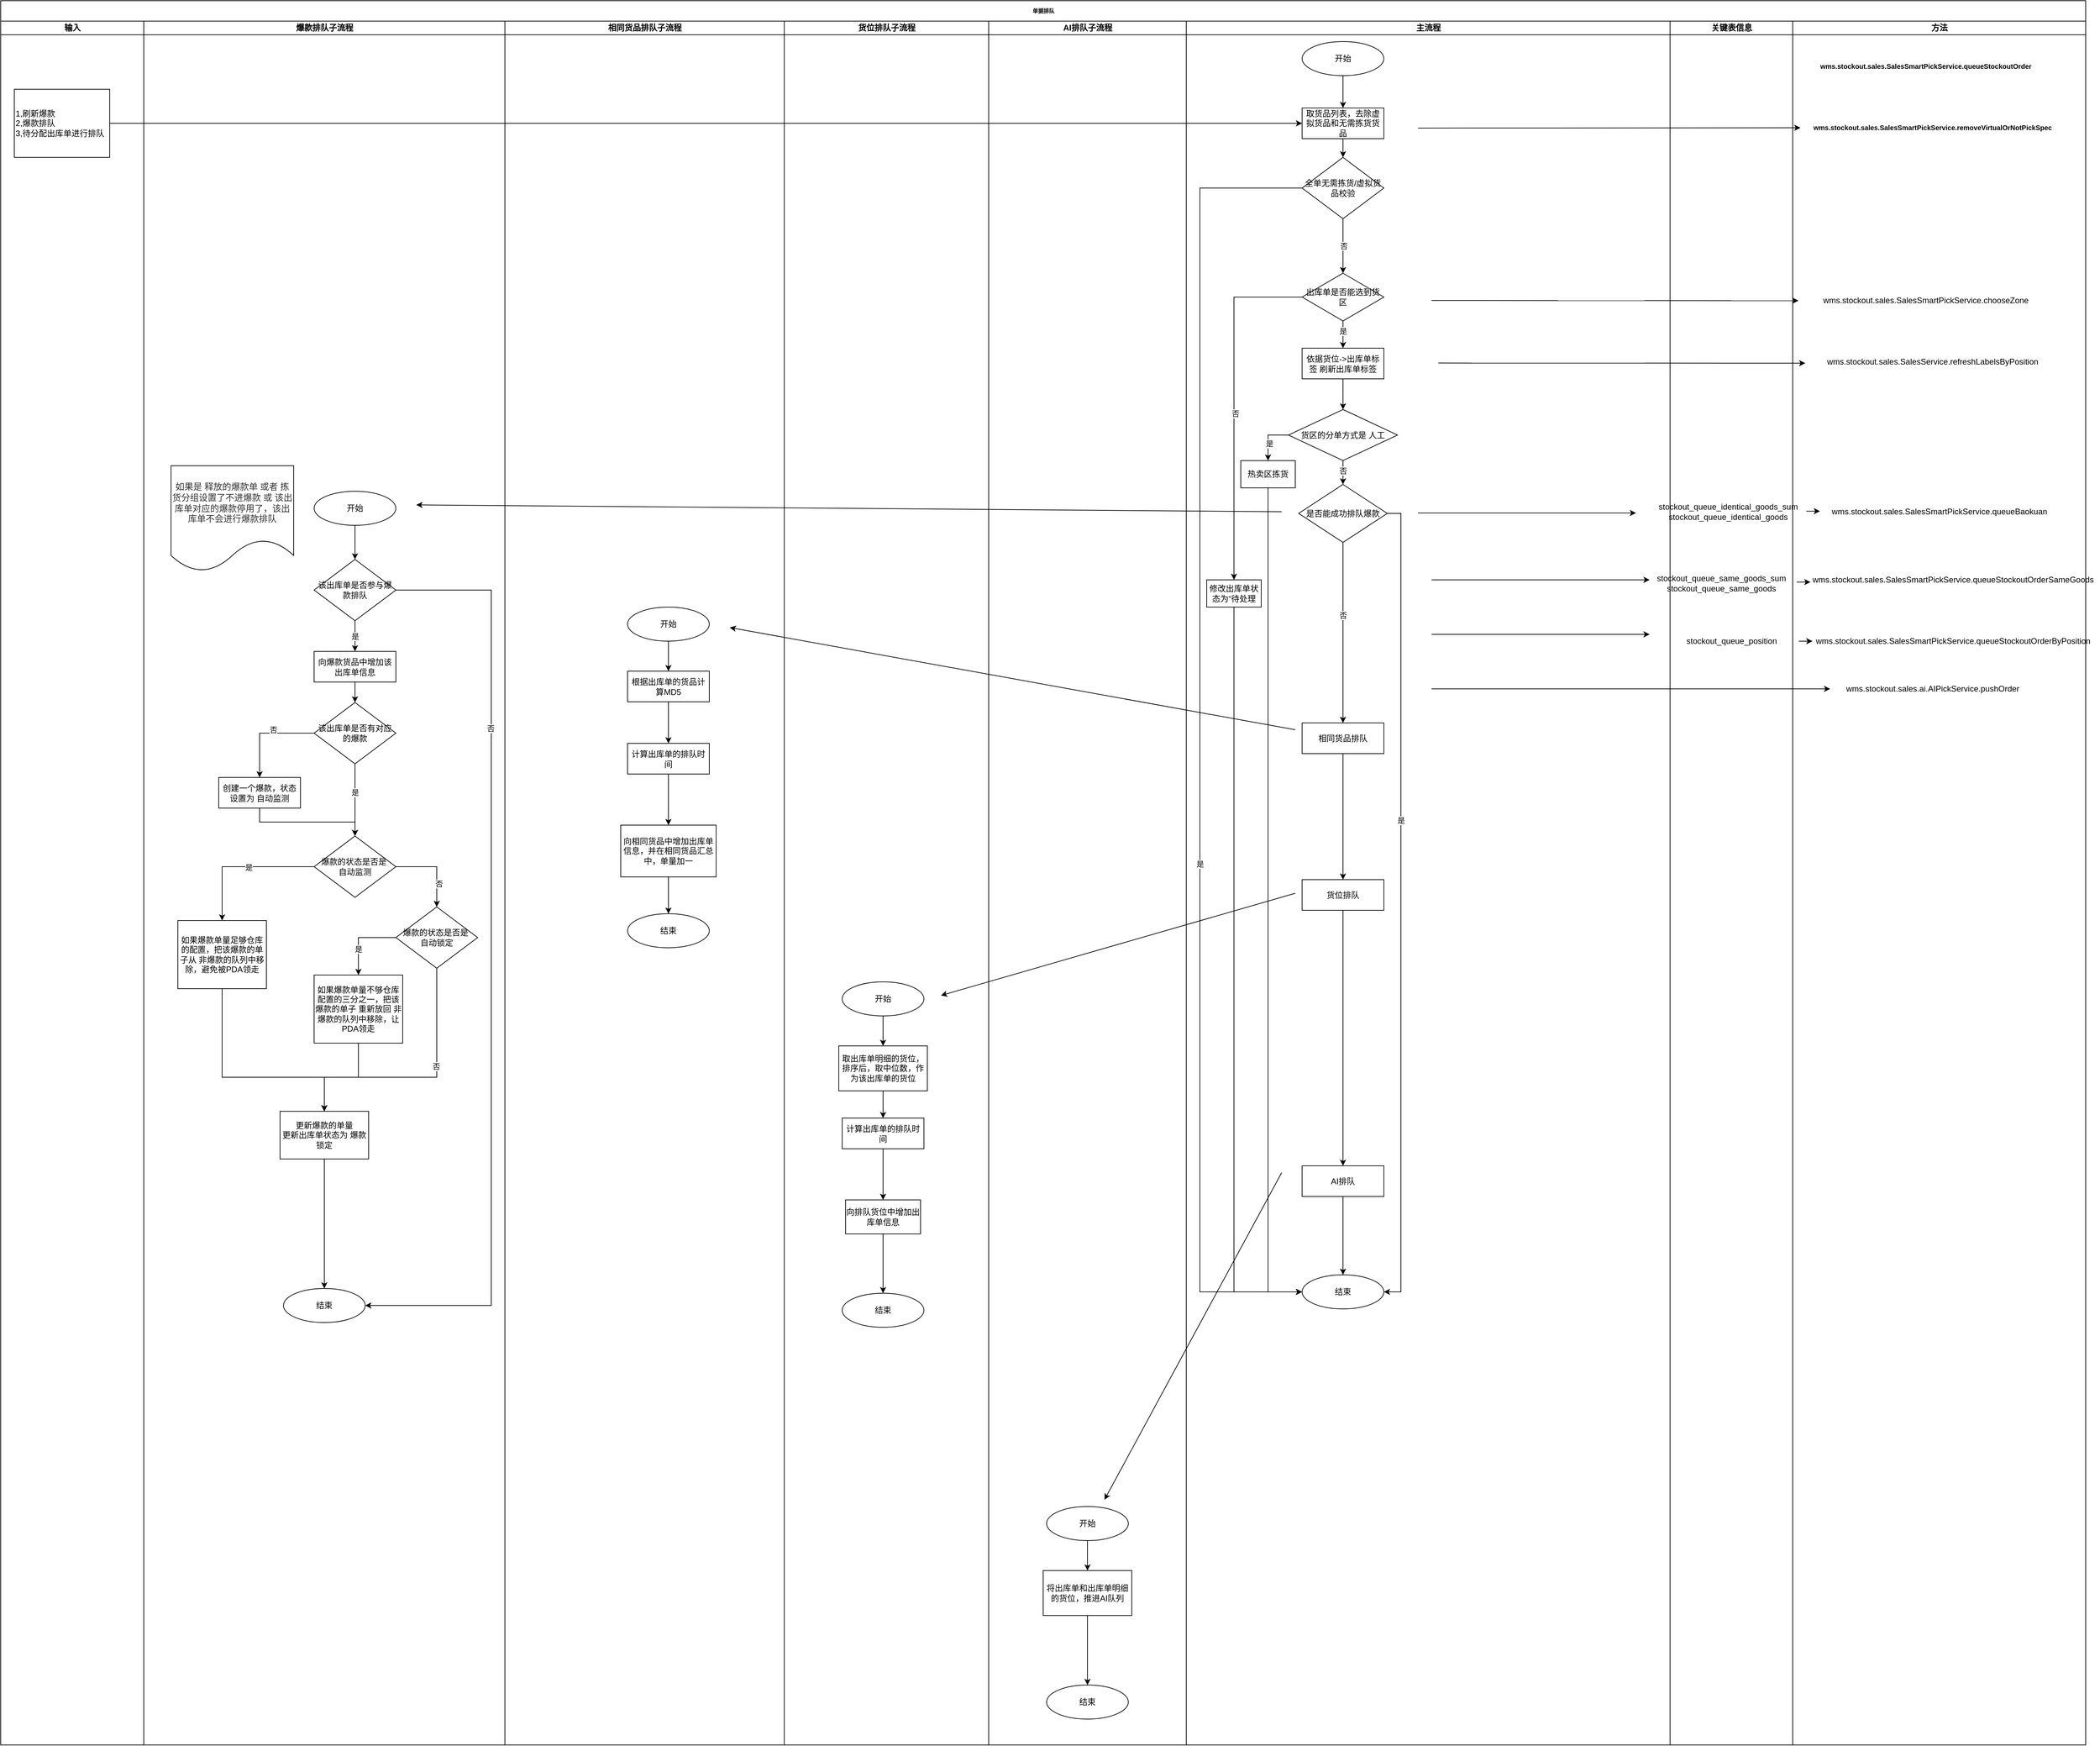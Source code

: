<mxfile version="13.9.5" type="device"><diagram name="Page-1" id="74e2e168-ea6b-b213-b513-2b3c1d86103e"><mxGraphModel dx="2770" dy="1387" grid="1" gridSize="10" guides="1" tooltips="1" connect="1" arrows="1" fold="1" page="1" pageScale="1" pageWidth="3300" pageHeight="2339" background="#ffffff" math="0" shadow="0"><root><mxCell id="0"/><mxCell id="1" parent="0"/><mxCell id="77e6c97f196da883-1" value="单据排队" style="swimlane;html=1;childLayout=stackLayout;startSize=30;rounded=0;shadow=0;labelBackgroundColor=none;strokeWidth=1;fontFamily=Verdana;fontSize=8;align=center;" parent="1" vertex="1"><mxGeometry x="170" y="140" width="3060" height="2560" as="geometry"/></mxCell><mxCell id="SgrvzfAPJVd5mWKMN5aS-138" value="输入" style="swimlane;html=1;startSize=20;" vertex="1" parent="77e6c97f196da883-1"><mxGeometry y="30" width="210" height="2530" as="geometry"/></mxCell><mxCell id="SgrvzfAPJVd5mWKMN5aS-139" value="1,刷新爆款&lt;br&gt;2,爆款排队&lt;br&gt;3,待分配出库单进行排队" style="rounded=0;whiteSpace=wrap;html=1;align=left;" vertex="1" parent="SgrvzfAPJVd5mWKMN5aS-138"><mxGeometry x="20" y="100" width="140" height="100" as="geometry"/></mxCell><mxCell id="77e6c97f196da883-2" value="爆款排队子流程" style="swimlane;html=1;startSize=20;" parent="77e6c97f196da883-1" vertex="1"><mxGeometry x="210" y="30" width="530" height="2530" as="geometry"/></mxCell><mxCell id="SgrvzfAPJVd5mWKMN5aS-215" style="edgeStyle=orthogonalEdgeStyle;rounded=0;orthogonalLoop=1;jettySize=auto;html=1;entryX=0.5;entryY=0;entryDx=0;entryDy=0;" edge="1" parent="77e6c97f196da883-2" source="SgrvzfAPJVd5mWKMN5aS-143" target="SgrvzfAPJVd5mWKMN5aS-149"><mxGeometry relative="1" as="geometry"/></mxCell><mxCell id="SgrvzfAPJVd5mWKMN5aS-143" value="开始" style="ellipse;whiteSpace=wrap;html=1;" vertex="1" parent="77e6c97f196da883-2"><mxGeometry x="250" y="690" width="120" height="50" as="geometry"/></mxCell><mxCell id="SgrvzfAPJVd5mWKMN5aS-216" style="edgeStyle=orthogonalEdgeStyle;rounded=0;orthogonalLoop=1;jettySize=auto;html=1;entryX=1;entryY=0.5;entryDx=0;entryDy=0;" edge="1" parent="77e6c97f196da883-2" source="SgrvzfAPJVd5mWKMN5aS-149" target="SgrvzfAPJVd5mWKMN5aS-196"><mxGeometry relative="1" as="geometry"><Array as="points"><mxPoint x="510" y="835"/><mxPoint x="510" y="1885"/></Array></mxGeometry></mxCell><mxCell id="SgrvzfAPJVd5mWKMN5aS-220" value="否" style="edgeLabel;html=1;align=center;verticalAlign=middle;resizable=0;points=[];" vertex="1" connectable="0" parent="SgrvzfAPJVd5mWKMN5aS-216"><mxGeometry x="-0.502" y="-1" relative="1" as="geometry"><mxPoint as="offset"/></mxGeometry></mxCell><mxCell id="SgrvzfAPJVd5mWKMN5aS-149" value="该出库单是否参与爆款排队" style="rhombus;whiteSpace=wrap;html=1;" vertex="1" parent="77e6c97f196da883-2"><mxGeometry x="250" y="790" width="120" height="90" as="geometry"/></mxCell><mxCell id="SgrvzfAPJVd5mWKMN5aS-178" value="&lt;span style=&quot;color: rgb(50 , 50 , 50) ; font-size: 13px ; background-color: rgba(255 , 255 , 255 , 0.01)&quot;&gt;如果是 释放的爆款单&amp;nbsp;或者&amp;nbsp;拣货分组设置了不进爆款 或 该出库单对应的爆款停用了，该出库单不会进行爆款排队&lt;/span&gt;" style="shape=document;whiteSpace=wrap;html=1;boundedLbl=1;" vertex="1" parent="77e6c97f196da883-2"><mxGeometry x="40" y="652.5" width="180" height="155" as="geometry"/></mxCell><mxCell id="SgrvzfAPJVd5mWKMN5aS-189" style="edgeStyle=orthogonalEdgeStyle;rounded=0;orthogonalLoop=1;jettySize=auto;html=1;entryX=0.5;entryY=0;entryDx=0;entryDy=0;" edge="1" parent="77e6c97f196da883-2" source="SgrvzfAPJVd5mWKMN5aS-186" target="SgrvzfAPJVd5mWKMN5aS-188"><mxGeometry relative="1" as="geometry"/></mxCell><mxCell id="SgrvzfAPJVd5mWKMN5aS-191" value="否" style="edgeLabel;html=1;align=center;verticalAlign=middle;resizable=0;points=[];" vertex="1" connectable="0" parent="SgrvzfAPJVd5mWKMN5aS-189"><mxGeometry x="-0.156" y="-5" relative="1" as="geometry"><mxPoint x="1" as="offset"/></mxGeometry></mxCell><mxCell id="SgrvzfAPJVd5mWKMN5aS-192" style="edgeStyle=orthogonalEdgeStyle;rounded=0;orthogonalLoop=1;jettySize=auto;html=1;entryX=0.5;entryY=0;entryDx=0;entryDy=0;" edge="1" parent="77e6c97f196da883-2" source="SgrvzfAPJVd5mWKMN5aS-186" target="SgrvzfAPJVd5mWKMN5aS-190"><mxGeometry relative="1" as="geometry"/></mxCell><mxCell id="SgrvzfAPJVd5mWKMN5aS-193" value="是" style="edgeLabel;html=1;align=center;verticalAlign=middle;resizable=0;points=[];" vertex="1" connectable="0" parent="SgrvzfAPJVd5mWKMN5aS-192"><mxGeometry x="-0.214" relative="1" as="geometry"><mxPoint as="offset"/></mxGeometry></mxCell><mxCell id="SgrvzfAPJVd5mWKMN5aS-186" value="该出库单是否有对应的爆款" style="rhombus;whiteSpace=wrap;html=1;" vertex="1" parent="77e6c97f196da883-2"><mxGeometry x="250" y="1000" width="120" height="90" as="geometry"/></mxCell><mxCell id="SgrvzfAPJVd5mWKMN5aS-195" style="edgeStyle=orthogonalEdgeStyle;rounded=0;orthogonalLoop=1;jettySize=auto;html=1;exitX=0.5;exitY=1;exitDx=0;exitDy=0;entryX=0.5;entryY=0;entryDx=0;entryDy=0;" edge="1" parent="77e6c97f196da883-2" source="SgrvzfAPJVd5mWKMN5aS-180" target="SgrvzfAPJVd5mWKMN5aS-186"><mxGeometry relative="1" as="geometry"/></mxCell><mxCell id="SgrvzfAPJVd5mWKMN5aS-180" value="向爆款货品中增加该出库单信息" style="rounded=0;whiteSpace=wrap;html=1;" vertex="1" parent="77e6c97f196da883-2"><mxGeometry x="250" y="925" width="120" height="45" as="geometry"/></mxCell><mxCell id="SgrvzfAPJVd5mWKMN5aS-187" value="是" style="edgeStyle=orthogonalEdgeStyle;rounded=0;orthogonalLoop=1;jettySize=auto;html=1;exitX=0.5;exitY=1;exitDx=0;exitDy=0;entryX=0.5;entryY=0;entryDx=0;entryDy=0;" edge="1" parent="77e6c97f196da883-2" source="SgrvzfAPJVd5mWKMN5aS-149" target="SgrvzfAPJVd5mWKMN5aS-180"><mxGeometry relative="1" as="geometry"><mxPoint x="690" y="1150" as="targetPoint"/><mxPoint x="690" y="1050" as="sourcePoint"/></mxGeometry></mxCell><mxCell id="SgrvzfAPJVd5mWKMN5aS-194" style="edgeStyle=orthogonalEdgeStyle;rounded=0;orthogonalLoop=1;jettySize=auto;html=1;exitX=0.5;exitY=1;exitDx=0;exitDy=0;entryX=0.5;entryY=0;entryDx=0;entryDy=0;" edge="1" parent="77e6c97f196da883-2" source="SgrvzfAPJVd5mWKMN5aS-188" target="SgrvzfAPJVd5mWKMN5aS-190"><mxGeometry relative="1" as="geometry"/></mxCell><mxCell id="SgrvzfAPJVd5mWKMN5aS-188" value="创建一个爆款，状态设置为 自动监测" style="rounded=0;whiteSpace=wrap;html=1;" vertex="1" parent="77e6c97f196da883-2"><mxGeometry x="110" y="1110" width="120" height="45" as="geometry"/></mxCell><mxCell id="SgrvzfAPJVd5mWKMN5aS-201" style="edgeStyle=orthogonalEdgeStyle;rounded=0;orthogonalLoop=1;jettySize=auto;html=1;entryX=0.5;entryY=0;entryDx=0;entryDy=0;" edge="1" parent="77e6c97f196da883-2" source="SgrvzfAPJVd5mWKMN5aS-190" target="SgrvzfAPJVd5mWKMN5aS-198"><mxGeometry relative="1" as="geometry"/></mxCell><mxCell id="SgrvzfAPJVd5mWKMN5aS-203" value="是" style="edgeLabel;html=1;align=center;verticalAlign=middle;resizable=0;points=[];" vertex="1" connectable="0" parent="SgrvzfAPJVd5mWKMN5aS-201"><mxGeometry x="-0.092" y="1" relative="1" as="geometry"><mxPoint x="1" as="offset"/></mxGeometry></mxCell><mxCell id="SgrvzfAPJVd5mWKMN5aS-202" style="edgeStyle=orthogonalEdgeStyle;rounded=0;orthogonalLoop=1;jettySize=auto;html=1;entryX=0.5;entryY=0;entryDx=0;entryDy=0;" edge="1" parent="77e6c97f196da883-2" source="SgrvzfAPJVd5mWKMN5aS-190" target="SgrvzfAPJVd5mWKMN5aS-199"><mxGeometry relative="1" as="geometry"><Array as="points"><mxPoint x="310" y="1241"/><mxPoint x="430" y="1241"/></Array></mxGeometry></mxCell><mxCell id="SgrvzfAPJVd5mWKMN5aS-204" value="否" style="edgeLabel;html=1;align=center;verticalAlign=middle;resizable=0;points=[];" vertex="1" connectable="0" parent="SgrvzfAPJVd5mWKMN5aS-202"><mxGeometry x="0.427" y="3" relative="1" as="geometry"><mxPoint as="offset"/></mxGeometry></mxCell><mxCell id="SgrvzfAPJVd5mWKMN5aS-190" value="爆款的状态是否是&amp;nbsp;&lt;br&gt;自动监测" style="rhombus;whiteSpace=wrap;html=1;" vertex="1" parent="77e6c97f196da883-2"><mxGeometry x="250" y="1196" width="120" height="90" as="geometry"/></mxCell><mxCell id="SgrvzfAPJVd5mWKMN5aS-196" value="结束" style="ellipse;whiteSpace=wrap;html=1;" vertex="1" parent="77e6c97f196da883-2"><mxGeometry x="205" y="1860" width="120" height="50" as="geometry"/></mxCell><mxCell id="SgrvzfAPJVd5mWKMN5aS-210" style="edgeStyle=orthogonalEdgeStyle;rounded=0;orthogonalLoop=1;jettySize=auto;html=1;entryX=0.5;entryY=0;entryDx=0;entryDy=0;" edge="1" parent="77e6c97f196da883-2" source="SgrvzfAPJVd5mWKMN5aS-198" target="SgrvzfAPJVd5mWKMN5aS-207"><mxGeometry relative="1" as="geometry"><Array as="points"><mxPoint x="115" y="1550"/><mxPoint x="265" y="1550"/></Array></mxGeometry></mxCell><mxCell id="SgrvzfAPJVd5mWKMN5aS-198" value="如果爆款单量足够仓库的配置，把该爆款的单子从 非爆款的队列中移除，避免被PDA领走" style="rounded=0;whiteSpace=wrap;html=1;" vertex="1" parent="77e6c97f196da883-2"><mxGeometry x="50" y="1320" width="130" height="100" as="geometry"/></mxCell><mxCell id="SgrvzfAPJVd5mWKMN5aS-206" style="edgeStyle=orthogonalEdgeStyle;rounded=0;orthogonalLoop=1;jettySize=auto;html=1;entryX=0.5;entryY=0;entryDx=0;entryDy=0;" edge="1" parent="77e6c97f196da883-2" source="SgrvzfAPJVd5mWKMN5aS-199" target="SgrvzfAPJVd5mWKMN5aS-205"><mxGeometry relative="1" as="geometry"><Array as="points"><mxPoint x="430" y="1345"/><mxPoint x="315" y="1345"/></Array></mxGeometry></mxCell><mxCell id="SgrvzfAPJVd5mWKMN5aS-211" value="是" style="edgeLabel;html=1;align=center;verticalAlign=middle;resizable=0;points=[];" vertex="1" connectable="0" parent="SgrvzfAPJVd5mWKMN5aS-206"><mxGeometry x="0.304" relative="1" as="geometry"><mxPoint as="offset"/></mxGeometry></mxCell><mxCell id="SgrvzfAPJVd5mWKMN5aS-208" style="edgeStyle=orthogonalEdgeStyle;rounded=0;orthogonalLoop=1;jettySize=auto;html=1;exitX=0.5;exitY=1;exitDx=0;exitDy=0;entryX=0.5;entryY=0;entryDx=0;entryDy=0;" edge="1" parent="77e6c97f196da883-2" source="SgrvzfAPJVd5mWKMN5aS-199" target="SgrvzfAPJVd5mWKMN5aS-207"><mxGeometry relative="1" as="geometry"><Array as="points"><mxPoint x="430" y="1550"/><mxPoint x="265" y="1550"/></Array></mxGeometry></mxCell><mxCell id="SgrvzfAPJVd5mWKMN5aS-212" value="否" style="edgeLabel;html=1;align=center;verticalAlign=middle;resizable=0;points=[];" vertex="1" connectable="0" parent="SgrvzfAPJVd5mWKMN5aS-208"><mxGeometry x="-0.226" y="-1" relative="1" as="geometry"><mxPoint y="-1" as="offset"/></mxGeometry></mxCell><mxCell id="SgrvzfAPJVd5mWKMN5aS-199" value="爆款的状态是否是&amp;nbsp;&lt;br&gt;自动锁定" style="rhombus;whiteSpace=wrap;html=1;" vertex="1" parent="77e6c97f196da883-2"><mxGeometry x="370" y="1300" width="120" height="90" as="geometry"/></mxCell><mxCell id="SgrvzfAPJVd5mWKMN5aS-209" style="edgeStyle=orthogonalEdgeStyle;rounded=0;orthogonalLoop=1;jettySize=auto;html=1;entryX=0.5;entryY=0;entryDx=0;entryDy=0;" edge="1" parent="77e6c97f196da883-2" source="SgrvzfAPJVd5mWKMN5aS-205" target="SgrvzfAPJVd5mWKMN5aS-207"><mxGeometry relative="1" as="geometry"/></mxCell><mxCell id="SgrvzfAPJVd5mWKMN5aS-205" value="如果爆款单量不够仓库配置的三分之一，把该爆款的单子 重新放回 非爆款的队列中移除，让PDA领走" style="rounded=0;whiteSpace=wrap;html=1;" vertex="1" parent="77e6c97f196da883-2"><mxGeometry x="250" y="1400" width="130" height="100" as="geometry"/></mxCell><mxCell id="SgrvzfAPJVd5mWKMN5aS-213" style="edgeStyle=orthogonalEdgeStyle;rounded=0;orthogonalLoop=1;jettySize=auto;html=1;exitX=0.5;exitY=1;exitDx=0;exitDy=0;entryX=0.5;entryY=0;entryDx=0;entryDy=0;" edge="1" parent="77e6c97f196da883-2" source="SgrvzfAPJVd5mWKMN5aS-207" target="SgrvzfAPJVd5mWKMN5aS-196"><mxGeometry relative="1" as="geometry"/></mxCell><mxCell id="SgrvzfAPJVd5mWKMN5aS-207" value="更新爆款的单量&lt;br&gt;更新出库单状态为 爆款锁定" style="rounded=0;whiteSpace=wrap;html=1;" vertex="1" parent="77e6c97f196da883-2"><mxGeometry x="200" y="1600" width="130" height="70" as="geometry"/></mxCell><mxCell id="SgrvzfAPJVd5mWKMN5aS-219" value="" style="endArrow=classic;html=1;" edge="1" parent="77e6c97f196da883-2"><mxGeometry width="50" height="50" relative="1" as="geometry"><mxPoint x="1670" y="720" as="sourcePoint"/><mxPoint x="400" y="710" as="targetPoint"/></mxGeometry></mxCell><mxCell id="SgrvzfAPJVd5mWKMN5aS-50" value="相同货品排队子流程" style="swimlane;html=1;startSize=20;" vertex="1" parent="77e6c97f196da883-1"><mxGeometry x="740" y="30" width="410" height="2530" as="geometry"/></mxCell><mxCell id="SgrvzfAPJVd5mWKMN5aS-89" style="edgeStyle=orthogonalEdgeStyle;rounded=0;orthogonalLoop=1;jettySize=auto;html=1;entryX=0.5;entryY=0;entryDx=0;entryDy=0;" edge="1" parent="SgrvzfAPJVd5mWKMN5aS-50" source="SgrvzfAPJVd5mWKMN5aS-52" target="SgrvzfAPJVd5mWKMN5aS-68"><mxGeometry relative="1" as="geometry"/></mxCell><mxCell id="SgrvzfAPJVd5mWKMN5aS-52" value="开始" style="ellipse;whiteSpace=wrap;html=1;" vertex="1" parent="SgrvzfAPJVd5mWKMN5aS-50"><mxGeometry x="180" y="860" width="120" height="50" as="geometry"/></mxCell><mxCell id="SgrvzfAPJVd5mWKMN5aS-58" value="结束" style="ellipse;whiteSpace=wrap;html=1;" vertex="1" parent="SgrvzfAPJVd5mWKMN5aS-50"><mxGeometry x="180" y="1310" width="120" height="50" as="geometry"/></mxCell><mxCell id="SgrvzfAPJVd5mWKMN5aS-92" style="edgeStyle=orthogonalEdgeStyle;rounded=0;orthogonalLoop=1;jettySize=auto;html=1;entryX=0.5;entryY=0;entryDx=0;entryDy=0;" edge="1" parent="SgrvzfAPJVd5mWKMN5aS-50" source="SgrvzfAPJVd5mWKMN5aS-68" target="SgrvzfAPJVd5mWKMN5aS-90"><mxGeometry relative="1" as="geometry"/></mxCell><mxCell id="SgrvzfAPJVd5mWKMN5aS-68" value="根据出库单的货品计算MD5" style="rounded=0;whiteSpace=wrap;html=1;" vertex="1" parent="SgrvzfAPJVd5mWKMN5aS-50"><mxGeometry x="180" y="954" width="120" height="45" as="geometry"/></mxCell><mxCell id="SgrvzfAPJVd5mWKMN5aS-93" style="edgeStyle=orthogonalEdgeStyle;rounded=0;orthogonalLoop=1;jettySize=auto;html=1;entryX=0.5;entryY=0;entryDx=0;entryDy=0;" edge="1" parent="SgrvzfAPJVd5mWKMN5aS-50" source="SgrvzfAPJVd5mWKMN5aS-90" target="SgrvzfAPJVd5mWKMN5aS-91"><mxGeometry relative="1" as="geometry"/></mxCell><mxCell id="SgrvzfAPJVd5mWKMN5aS-90" value="计算出库单的排队时间" style="rounded=0;whiteSpace=wrap;html=1;" vertex="1" parent="SgrvzfAPJVd5mWKMN5aS-50"><mxGeometry x="180" y="1060" width="120" height="45" as="geometry"/></mxCell><mxCell id="SgrvzfAPJVd5mWKMN5aS-94" style="edgeStyle=orthogonalEdgeStyle;rounded=0;orthogonalLoop=1;jettySize=auto;html=1;entryX=0.5;entryY=0;entryDx=0;entryDy=0;" edge="1" parent="SgrvzfAPJVd5mWKMN5aS-50" source="SgrvzfAPJVd5mWKMN5aS-91" target="SgrvzfAPJVd5mWKMN5aS-58"><mxGeometry relative="1" as="geometry"/></mxCell><mxCell id="SgrvzfAPJVd5mWKMN5aS-91" value="向相同货品中增加出库单信息，并在相同货品汇总中，单量加一" style="rounded=0;whiteSpace=wrap;html=1;" vertex="1" parent="SgrvzfAPJVd5mWKMN5aS-50"><mxGeometry x="170" y="1180" width="140" height="76" as="geometry"/></mxCell><mxCell id="SgrvzfAPJVd5mWKMN5aS-102" value="货位排队子流程" style="swimlane;html=1;startSize=20;" vertex="1" parent="77e6c97f196da883-1"><mxGeometry x="1150" y="30" width="300" height="2530" as="geometry"/></mxCell><mxCell id="SgrvzfAPJVd5mWKMN5aS-103" style="edgeStyle=orthogonalEdgeStyle;rounded=0;orthogonalLoop=1;jettySize=auto;html=1;entryX=0.5;entryY=0;entryDx=0;entryDy=0;" edge="1" parent="SgrvzfAPJVd5mWKMN5aS-102" source="SgrvzfAPJVd5mWKMN5aS-104" target="SgrvzfAPJVd5mWKMN5aS-107"><mxGeometry relative="1" as="geometry"/></mxCell><mxCell id="SgrvzfAPJVd5mWKMN5aS-104" value="开始" style="ellipse;whiteSpace=wrap;html=1;" vertex="1" parent="SgrvzfAPJVd5mWKMN5aS-102"><mxGeometry x="85" y="1410" width="120" height="50" as="geometry"/></mxCell><mxCell id="SgrvzfAPJVd5mWKMN5aS-105" value="结束" style="ellipse;whiteSpace=wrap;html=1;" vertex="1" parent="SgrvzfAPJVd5mWKMN5aS-102"><mxGeometry x="85" y="1867" width="120" height="50" as="geometry"/></mxCell><mxCell id="SgrvzfAPJVd5mWKMN5aS-106" style="edgeStyle=orthogonalEdgeStyle;rounded=0;orthogonalLoop=1;jettySize=auto;html=1;entryX=0.5;entryY=0;entryDx=0;entryDy=0;" edge="1" parent="SgrvzfAPJVd5mWKMN5aS-102" source="SgrvzfAPJVd5mWKMN5aS-107" target="SgrvzfAPJVd5mWKMN5aS-109"><mxGeometry relative="1" as="geometry"/></mxCell><mxCell id="SgrvzfAPJVd5mWKMN5aS-107" value="取出库单明细的货位，排序后，取中位数，作为该出库单的货位" style="rounded=0;whiteSpace=wrap;html=1;" vertex="1" parent="SgrvzfAPJVd5mWKMN5aS-102"><mxGeometry x="80" y="1504" width="130" height="66" as="geometry"/></mxCell><mxCell id="SgrvzfAPJVd5mWKMN5aS-108" style="edgeStyle=orthogonalEdgeStyle;rounded=0;orthogonalLoop=1;jettySize=auto;html=1;entryX=0.5;entryY=0;entryDx=0;entryDy=0;" edge="1" parent="SgrvzfAPJVd5mWKMN5aS-102" source="SgrvzfAPJVd5mWKMN5aS-109" target="SgrvzfAPJVd5mWKMN5aS-111"><mxGeometry relative="1" as="geometry"/></mxCell><mxCell id="SgrvzfAPJVd5mWKMN5aS-109" value="计算出库单的排队时间" style="rounded=0;whiteSpace=wrap;html=1;" vertex="1" parent="SgrvzfAPJVd5mWKMN5aS-102"><mxGeometry x="85" y="1610" width="120" height="45" as="geometry"/></mxCell><mxCell id="SgrvzfAPJVd5mWKMN5aS-110" style="edgeStyle=orthogonalEdgeStyle;rounded=0;orthogonalLoop=1;jettySize=auto;html=1;entryX=0.5;entryY=0;entryDx=0;entryDy=0;" edge="1" parent="SgrvzfAPJVd5mWKMN5aS-102" source="SgrvzfAPJVd5mWKMN5aS-111" target="SgrvzfAPJVd5mWKMN5aS-105"><mxGeometry relative="1" as="geometry"/></mxCell><mxCell id="SgrvzfAPJVd5mWKMN5aS-111" value="向排队货位中增加出库单信息" style="rounded=0;whiteSpace=wrap;html=1;" vertex="1" parent="SgrvzfAPJVd5mWKMN5aS-102"><mxGeometry x="90" y="1730" width="110" height="50" as="geometry"/></mxCell><mxCell id="SgrvzfAPJVd5mWKMN5aS-120" value="AI排队子流程" style="swimlane;html=1;startSize=20;" vertex="1" parent="77e6c97f196da883-1"><mxGeometry x="1450" y="30" width="290" height="2530" as="geometry"/></mxCell><mxCell id="SgrvzfAPJVd5mWKMN5aS-121" style="edgeStyle=orthogonalEdgeStyle;rounded=0;orthogonalLoop=1;jettySize=auto;html=1;entryX=0.5;entryY=0;entryDx=0;entryDy=0;" edge="1" parent="SgrvzfAPJVd5mWKMN5aS-120" source="SgrvzfAPJVd5mWKMN5aS-122" target="SgrvzfAPJVd5mWKMN5aS-125"><mxGeometry relative="1" as="geometry"/></mxCell><mxCell id="SgrvzfAPJVd5mWKMN5aS-122" value="开始" style="ellipse;whiteSpace=wrap;html=1;" vertex="1" parent="SgrvzfAPJVd5mWKMN5aS-120"><mxGeometry x="85" y="2180" width="120" height="50" as="geometry"/></mxCell><mxCell id="SgrvzfAPJVd5mWKMN5aS-123" value="结束" style="ellipse;whiteSpace=wrap;html=1;" vertex="1" parent="SgrvzfAPJVd5mWKMN5aS-120"><mxGeometry x="85" y="2442" width="120" height="50" as="geometry"/></mxCell><mxCell id="SgrvzfAPJVd5mWKMN5aS-134" style="edgeStyle=orthogonalEdgeStyle;rounded=0;orthogonalLoop=1;jettySize=auto;html=1;entryX=0.5;entryY=0;entryDx=0;entryDy=0;" edge="1" parent="SgrvzfAPJVd5mWKMN5aS-120" source="SgrvzfAPJVd5mWKMN5aS-125" target="SgrvzfAPJVd5mWKMN5aS-123"><mxGeometry relative="1" as="geometry"/></mxCell><mxCell id="SgrvzfAPJVd5mWKMN5aS-125" value="将出库单和出库单明细的货位，推进AI队列" style="rounded=0;whiteSpace=wrap;html=1;" vertex="1" parent="SgrvzfAPJVd5mWKMN5aS-120"><mxGeometry x="80" y="2274" width="130" height="66" as="geometry"/></mxCell><mxCell id="ZV8IMZRNXIEyXZBaKNND-8" style="edgeStyle=orthogonalEdgeStyle;rounded=0;orthogonalLoop=1;jettySize=auto;html=1;exitX=1;exitY=0.5;exitDx=0;exitDy=0;entryX=0;entryY=0.5;entryDx=0;entryDy=0;" parent="77e6c97f196da883-1" source="SgrvzfAPJVd5mWKMN5aS-139" target="ZV8IMZRNXIEyXZBaKNND-5" edge="1"><mxGeometry relative="1" as="geometry"><mxPoint x="370" y="180" as="sourcePoint"/></mxGeometry></mxCell><mxCell id="77e6c97f196da883-3" value="主流程" style="swimlane;html=1;startSize=20;" parent="77e6c97f196da883-1" vertex="1"><mxGeometry x="1740" y="30" width="710" height="2530" as="geometry"/></mxCell><mxCell id="ZV8IMZRNXIEyXZBaKNND-9" style="edgeStyle=orthogonalEdgeStyle;rounded=0;orthogonalLoop=1;jettySize=auto;html=1;exitX=0.5;exitY=1;exitDx=0;exitDy=0;entryX=0.5;entryY=0;entryDx=0;entryDy=0;" parent="77e6c97f196da883-3" source="ZV8IMZRNXIEyXZBaKNND-4" target="ZV8IMZRNXIEyXZBaKNND-5" edge="1"><mxGeometry relative="1" as="geometry"/></mxCell><mxCell id="ZV8IMZRNXIEyXZBaKNND-4" value="开始" style="ellipse;whiteSpace=wrap;html=1;" parent="77e6c97f196da883-3" vertex="1"><mxGeometry x="170" y="30" width="120" height="50" as="geometry"/></mxCell><mxCell id="ZV8IMZRNXIEyXZBaKNND-16" style="edgeStyle=orthogonalEdgeStyle;rounded=0;orthogonalLoop=1;jettySize=auto;html=1;entryX=0.5;entryY=0;entryDx=0;entryDy=0;" parent="77e6c97f196da883-3" source="ZV8IMZRNXIEyXZBaKNND-5" target="ZV8IMZRNXIEyXZBaKNND-14" edge="1"><mxGeometry relative="1" as="geometry"/></mxCell><mxCell id="ZV8IMZRNXIEyXZBaKNND-5" value="取货品列表，去除虚拟货品和无需拣货货品" style="rounded=0;whiteSpace=wrap;html=1;" parent="77e6c97f196da883-3" vertex="1"><mxGeometry x="170" y="127.5" width="120" height="45" as="geometry"/></mxCell><mxCell id="ZV8IMZRNXIEyXZBaKNND-17" style="edgeStyle=orthogonalEdgeStyle;rounded=0;orthogonalLoop=1;jettySize=auto;html=1;entryX=0;entryY=0.5;entryDx=0;entryDy=0;exitX=0;exitY=0.5;exitDx=0;exitDy=0;" parent="77e6c97f196da883-3" source="ZV8IMZRNXIEyXZBaKNND-14" target="ZV8IMZRNXIEyXZBaKNND-15" edge="1"><mxGeometry relative="1" as="geometry"><Array as="points"><mxPoint x="20" y="245"/><mxPoint x="20" y="1865"/></Array></mxGeometry></mxCell><mxCell id="ZV8IMZRNXIEyXZBaKNND-18" value="是" style="edgeLabel;html=1;align=center;verticalAlign=middle;resizable=0;points=[];" parent="ZV8IMZRNXIEyXZBaKNND-17" vertex="1" connectable="0"><mxGeometry x="0.189" relative="1" as="geometry"><mxPoint as="offset"/></mxGeometry></mxCell><mxCell id="ZV8IMZRNXIEyXZBaKNND-26" value="否" style="edgeStyle=orthogonalEdgeStyle;rounded=0;orthogonalLoop=1;jettySize=auto;html=1;exitX=0.5;exitY=1;exitDx=0;exitDy=0;entryX=0.5;entryY=0;entryDx=0;entryDy=0;" parent="77e6c97f196da883-3" source="ZV8IMZRNXIEyXZBaKNND-14" edge="1"><mxGeometry relative="1" as="geometry"><mxPoint x="230" y="370" as="targetPoint"/></mxGeometry></mxCell><mxCell id="ZV8IMZRNXIEyXZBaKNND-14" value="全单无需拣货/虚拟货品校验" style="rhombus;whiteSpace=wrap;html=1;" parent="77e6c97f196da883-3" vertex="1"><mxGeometry x="170" y="200" width="120" height="90" as="geometry"/></mxCell><mxCell id="ZV8IMZRNXIEyXZBaKNND-15" value="结束" style="ellipse;whiteSpace=wrap;html=1;" parent="77e6c97f196da883-3" vertex="1"><mxGeometry x="170" y="1840" width="120" height="50" as="geometry"/></mxCell><mxCell id="Bos3q8u1SS8JtzjCrPCb-9" style="edgeStyle=orthogonalEdgeStyle;rounded=0;orthogonalLoop=1;jettySize=auto;html=1;entryX=0.5;entryY=0;entryDx=0;entryDy=0;" parent="77e6c97f196da883-3" source="Bos3q8u1SS8JtzjCrPCb-1" target="Bos3q8u1SS8JtzjCrPCb-8" edge="1"><mxGeometry relative="1" as="geometry"/></mxCell><mxCell id="SgrvzfAPJVd5mWKMN5aS-183" value="是" style="edgeLabel;html=1;align=center;verticalAlign=middle;resizable=0;points=[];" vertex="1" connectable="0" parent="Bos3q8u1SS8JtzjCrPCb-9"><mxGeometry x="-0.273" relative="1" as="geometry"><mxPoint as="offset"/></mxGeometry></mxCell><mxCell id="Bos3q8u1SS8JtzjCrPCb-1" value="出库单是否能选到货区" style="rhombus;whiteSpace=wrap;html=1;" parent="77e6c97f196da883-3" vertex="1"><mxGeometry x="170" y="370" width="120" height="70" as="geometry"/></mxCell><mxCell id="Bos3q8u1SS8JtzjCrPCb-3" style="edgeStyle=orthogonalEdgeStyle;rounded=0;orthogonalLoop=1;jettySize=auto;html=1;exitX=0;exitY=0.5;exitDx=0;exitDy=0;" parent="77e6c97f196da883-3" source="Bos3q8u1SS8JtzjCrPCb-1" edge="1"><mxGeometry relative="1" as="geometry"><mxPoint x="160" y="440" as="sourcePoint"/><mxPoint x="70" y="820" as="targetPoint"/><Array as="points"><mxPoint x="70" y="405"/></Array></mxGeometry></mxCell><mxCell id="Bos3q8u1SS8JtzjCrPCb-5" value="否" style="edgeLabel;html=1;align=center;verticalAlign=middle;resizable=0;points=[];" parent="Bos3q8u1SS8JtzjCrPCb-3" vertex="1" connectable="0"><mxGeometry x="0.053" y="2" relative="1" as="geometry"><mxPoint as="offset"/></mxGeometry></mxCell><mxCell id="Bos3q8u1SS8JtzjCrPCb-7" style="edgeStyle=orthogonalEdgeStyle;rounded=0;orthogonalLoop=1;jettySize=auto;html=1;entryX=0;entryY=0.5;entryDx=0;entryDy=0;" parent="77e6c97f196da883-3" source="Bos3q8u1SS8JtzjCrPCb-6" target="ZV8IMZRNXIEyXZBaKNND-15" edge="1"><mxGeometry relative="1" as="geometry"><Array as="points"><mxPoint x="70" y="1865"/></Array></mxGeometry></mxCell><mxCell id="Bos3q8u1SS8JtzjCrPCb-6" value="修改出库单状态为“待处理" style="rounded=0;whiteSpace=wrap;html=1;" parent="77e6c97f196da883-3" vertex="1"><mxGeometry x="30" y="820" width="80" height="40" as="geometry"/></mxCell><mxCell id="Bos3q8u1SS8JtzjCrPCb-11" style="edgeStyle=orthogonalEdgeStyle;rounded=0;orthogonalLoop=1;jettySize=auto;html=1;entryX=0.5;entryY=0;entryDx=0;entryDy=0;" parent="77e6c97f196da883-3" source="Bos3q8u1SS8JtzjCrPCb-8" target="Bos3q8u1SS8JtzjCrPCb-10" edge="1"><mxGeometry relative="1" as="geometry"/></mxCell><mxCell id="Bos3q8u1SS8JtzjCrPCb-8" value="依据货位-&amp;gt;出库单标签 刷新出库单标签" style="rounded=0;whiteSpace=wrap;html=1;" parent="77e6c97f196da883-3" vertex="1"><mxGeometry x="170" y="480" width="120" height="45" as="geometry"/></mxCell><mxCell id="Bos3q8u1SS8JtzjCrPCb-13" style="edgeStyle=orthogonalEdgeStyle;rounded=0;orthogonalLoop=1;jettySize=auto;html=1;exitX=0;exitY=0.5;exitDx=0;exitDy=0;entryX=0.5;entryY=0;entryDx=0;entryDy=0;" parent="77e6c97f196da883-3" source="Bos3q8u1SS8JtzjCrPCb-10" target="Bos3q8u1SS8JtzjCrPCb-12" edge="1"><mxGeometry relative="1" as="geometry"/></mxCell><mxCell id="Bos3q8u1SS8JtzjCrPCb-15" value="是" style="edgeLabel;html=1;align=center;verticalAlign=middle;resizable=0;points=[];" parent="Bos3q8u1SS8JtzjCrPCb-13" vertex="1" connectable="0"><mxGeometry x="0.246" y="2" relative="1" as="geometry"><mxPoint as="offset"/></mxGeometry></mxCell><mxCell id="Bos3q8u1SS8JtzjCrPCb-20" style="edgeStyle=orthogonalEdgeStyle;rounded=0;orthogonalLoop=1;jettySize=auto;html=1;exitX=0.5;exitY=1;exitDx=0;exitDy=0;entryX=0.5;entryY=0;entryDx=0;entryDy=0;" parent="77e6c97f196da883-3" source="Bos3q8u1SS8JtzjCrPCb-10" target="Bos3q8u1SS8JtzjCrPCb-17" edge="1"><mxGeometry relative="1" as="geometry"/></mxCell><mxCell id="SgrvzfAPJVd5mWKMN5aS-184" value="否" style="edgeLabel;html=1;align=center;verticalAlign=middle;resizable=0;points=[];" vertex="1" connectable="0" parent="Bos3q8u1SS8JtzjCrPCb-20"><mxGeometry x="-0.155" relative="1" as="geometry"><mxPoint as="offset"/></mxGeometry></mxCell><mxCell id="Bos3q8u1SS8JtzjCrPCb-10" value="货区的分单方式是 人工" style="rhombus;whiteSpace=wrap;html=1;" parent="77e6c97f196da883-3" vertex="1"><mxGeometry x="150" y="570" width="160" height="75" as="geometry"/></mxCell><mxCell id="Bos3q8u1SS8JtzjCrPCb-14" style="edgeStyle=orthogonalEdgeStyle;rounded=0;orthogonalLoop=1;jettySize=auto;html=1;exitX=0.5;exitY=1;exitDx=0;exitDy=0;entryX=0;entryY=0.5;entryDx=0;entryDy=0;" parent="77e6c97f196da883-3" source="Bos3q8u1SS8JtzjCrPCb-12" target="ZV8IMZRNXIEyXZBaKNND-15" edge="1"><mxGeometry relative="1" as="geometry"/></mxCell><mxCell id="Bos3q8u1SS8JtzjCrPCb-12" value="热卖区拣货" style="rounded=0;whiteSpace=wrap;html=1;" parent="77e6c97f196da883-3" vertex="1"><mxGeometry x="80" y="645" width="80" height="40" as="geometry"/></mxCell><mxCell id="Bos3q8u1SS8JtzjCrPCb-27" style="edgeStyle=orthogonalEdgeStyle;rounded=0;orthogonalLoop=1;jettySize=auto;html=1;exitX=0.5;exitY=1;exitDx=0;exitDy=0;entryX=0.5;entryY=0;entryDx=0;entryDy=0;" parent="77e6c97f196da883-3" source="Bos3q8u1SS8JtzjCrPCb-16" target="Bos3q8u1SS8JtzjCrPCb-25" edge="1"><mxGeometry relative="1" as="geometry"/></mxCell><mxCell id="Bos3q8u1SS8JtzjCrPCb-16" value="相同货品排队" style="rounded=0;whiteSpace=wrap;html=1;" parent="77e6c97f196da883-3" vertex="1"><mxGeometry x="170" y="1030" width="120" height="45" as="geometry"/></mxCell><mxCell id="Bos3q8u1SS8JtzjCrPCb-23" style="edgeStyle=orthogonalEdgeStyle;rounded=0;orthogonalLoop=1;jettySize=auto;html=1;exitX=0.5;exitY=1;exitDx=0;exitDy=0;entryX=0.5;entryY=0;entryDx=0;entryDy=0;" parent="77e6c97f196da883-3" source="Bos3q8u1SS8JtzjCrPCb-17" target="Bos3q8u1SS8JtzjCrPCb-16" edge="1"><mxGeometry relative="1" as="geometry"/></mxCell><mxCell id="SgrvzfAPJVd5mWKMN5aS-185" value="否" style="edgeLabel;html=1;align=center;verticalAlign=middle;resizable=0;points=[];" vertex="1" connectable="0" parent="Bos3q8u1SS8JtzjCrPCb-23"><mxGeometry x="-0.197" relative="1" as="geometry"><mxPoint as="offset"/></mxGeometry></mxCell><mxCell id="SgrvzfAPJVd5mWKMN5aS-217" style="edgeStyle=orthogonalEdgeStyle;rounded=0;orthogonalLoop=1;jettySize=auto;html=1;entryX=1;entryY=0.5;entryDx=0;entryDy=0;" edge="1" parent="77e6c97f196da883-3" source="Bos3q8u1SS8JtzjCrPCb-17" target="ZV8IMZRNXIEyXZBaKNND-15"><mxGeometry relative="1" as="geometry"><Array as="points"><mxPoint x="315" y="723"/><mxPoint x="315" y="1865"/></Array></mxGeometry></mxCell><mxCell id="SgrvzfAPJVd5mWKMN5aS-218" value="是" style="edgeLabel;html=1;align=center;verticalAlign=middle;resizable=0;points=[];" vertex="1" connectable="0" parent="SgrvzfAPJVd5mWKMN5aS-217"><mxGeometry x="-0.21" relative="1" as="geometry"><mxPoint y="1" as="offset"/></mxGeometry></mxCell><mxCell id="Bos3q8u1SS8JtzjCrPCb-17" value="是否能成功排队爆款" style="rhombus;whiteSpace=wrap;html=1;" parent="77e6c97f196da883-3" vertex="1"><mxGeometry x="165" y="680" width="130" height="85" as="geometry"/></mxCell><mxCell id="Bos3q8u1SS8JtzjCrPCb-28" style="edgeStyle=orthogonalEdgeStyle;rounded=0;orthogonalLoop=1;jettySize=auto;html=1;entryX=0.5;entryY=0;entryDx=0;entryDy=0;" parent="77e6c97f196da883-3" source="Bos3q8u1SS8JtzjCrPCb-25" target="Bos3q8u1SS8JtzjCrPCb-26" edge="1"><mxGeometry relative="1" as="geometry"/></mxCell><mxCell id="Bos3q8u1SS8JtzjCrPCb-25" value="货位排队" style="rounded=0;whiteSpace=wrap;html=1;" parent="77e6c97f196da883-3" vertex="1"><mxGeometry x="170" y="1260" width="120" height="45" as="geometry"/></mxCell><mxCell id="Bos3q8u1SS8JtzjCrPCb-29" style="edgeStyle=orthogonalEdgeStyle;rounded=0;orthogonalLoop=1;jettySize=auto;html=1;entryX=0.5;entryY=0;entryDx=0;entryDy=0;" parent="77e6c97f196da883-3" source="Bos3q8u1SS8JtzjCrPCb-26" target="ZV8IMZRNXIEyXZBaKNND-15" edge="1"><mxGeometry relative="1" as="geometry"/></mxCell><mxCell id="Bos3q8u1SS8JtzjCrPCb-26" value="AI排队" style="rounded=0;whiteSpace=wrap;html=1;" parent="77e6c97f196da883-3" vertex="1"><mxGeometry x="170" y="1680" width="120" height="45" as="geometry"/></mxCell><mxCell id="Q5ye5CagmpIRuTtMi6YR-6" value="" style="endArrow=classic;html=1;" parent="77e6c97f196da883-3" edge="1"><mxGeometry width="50" height="50" relative="1" as="geometry"><mxPoint x="360" y="820" as="sourcePoint"/><mxPoint x="680" y="820" as="targetPoint"/></mxGeometry></mxCell><mxCell id="Q5ye5CagmpIRuTtMi6YR-7" value="" style="endArrow=classic;html=1;" parent="77e6c97f196da883-3" edge="1"><mxGeometry width="50" height="50" relative="1" as="geometry"><mxPoint x="360" y="900" as="sourcePoint"/><mxPoint x="680" y="900" as="targetPoint"/></mxGeometry></mxCell><mxCell id="Q5ye5CagmpIRuTtMi6YR-8" value="" style="endArrow=classic;html=1;entryX=-0.004;entryY=0.391;entryDx=0;entryDy=0;entryPerimeter=0;" parent="77e6c97f196da883-3" edge="1"><mxGeometry width="50" height="50" relative="1" as="geometry"><mxPoint x="340" y="157" as="sourcePoint"/><mxPoint x="901.44" y="156.55" as="targetPoint"/></mxGeometry></mxCell><mxCell id="Q5ye5CagmpIRuTtMi6YR-10" value="" style="endArrow=classic;html=1;entryX=-0.004;entryY=0.391;entryDx=0;entryDy=0;entryPerimeter=0;" parent="77e6c97f196da883-3" edge="1"><mxGeometry width="50" height="50" relative="1" as="geometry"><mxPoint x="370" y="501.79" as="sourcePoint"/><mxPoint x="908.44" y="502.05" as="targetPoint"/></mxGeometry></mxCell><mxCell id="Q5ye5CagmpIRuTtMi6YR-5" value="" style="endArrow=classic;html=1;" parent="77e6c97f196da883-3" edge="1"><mxGeometry width="50" height="50" relative="1" as="geometry"><mxPoint x="340" y="721.91" as="sourcePoint"/><mxPoint x="660" y="721.91" as="targetPoint"/></mxGeometry></mxCell><mxCell id="SgrvzfAPJVd5mWKMN5aS-221" value="" style="endArrow=classic;html=1;" edge="1" parent="77e6c97f196da883-3"><mxGeometry width="50" height="50" relative="1" as="geometry"><mxPoint x="160" y="1040" as="sourcePoint"/><mxPoint x="-670" y="890" as="targetPoint"/></mxGeometry></mxCell><mxCell id="77e6c97f196da883-4" value="关键表信息" style="swimlane;html=1;startSize=20;" parent="77e6c97f196da883-1" vertex="1"><mxGeometry x="2450" y="30" width="180" height="2530" as="geometry"/></mxCell><mxCell id="Q5ye5CagmpIRuTtMi6YR-2" value="stockout_queue_identical_goods_sum&lt;br&gt;stockout_queue_identical_goods" style="text;html=1;align=center;verticalAlign=middle;resizable=0;points=[];autosize=1;" parent="77e6c97f196da883-4" vertex="1"><mxGeometry x="-25" y="705" width="220" height="30" as="geometry"/></mxCell><mxCell id="Q5ye5CagmpIRuTtMi6YR-3" value="stockout_queue_same_goods_sum&lt;br&gt;stockout_queue_same_goods" style="text;html=1;align=center;verticalAlign=middle;resizable=0;points=[];autosize=1;" parent="77e6c97f196da883-4" vertex="1"><mxGeometry x="-30" y="810" width="210" height="30" as="geometry"/></mxCell><mxCell id="Q5ye5CagmpIRuTtMi6YR-4" value="stockout_queue_position" style="text;html=1;align=center;verticalAlign=middle;resizable=0;points=[];autosize=1;" parent="77e6c97f196da883-4" vertex="1"><mxGeometry x="15" y="900" width="150" height="20" as="geometry"/></mxCell><mxCell id="Q5ye5CagmpIRuTtMi6YR-9" value="" style="endArrow=classic;html=1;entryX=-0.004;entryY=0.391;entryDx=0;entryDy=0;entryPerimeter=0;" parent="77e6c97f196da883-4" edge="1"><mxGeometry width="50" height="50" relative="1" as="geometry"><mxPoint x="-350" y="410" as="sourcePoint"/><mxPoint x="188.44" y="410.26" as="targetPoint"/></mxGeometry></mxCell><mxCell id="Q5ye5CagmpIRuTtMi6YR-11" value="" style="endArrow=classic;html=1;" parent="77e6c97f196da883-4" edge="1"><mxGeometry width="50" height="50" relative="1" as="geometry"><mxPoint x="-350" y="980" as="sourcePoint"/><mxPoint x="235" y="980" as="targetPoint"/></mxGeometry></mxCell><mxCell id="77e6c97f196da883-6" value="方法" style="swimlane;html=1;startSize=20;" parent="77e6c97f196da883-1" vertex="1"><mxGeometry x="2630" y="30" width="430" height="2530" as="geometry"/></mxCell><mxCell id="ZV8IMZRNXIEyXZBaKNND-12" value="&lt;h5&gt;&lt;div style=&quot;padding-top: 2px ; margin-left: 20px ; position: relative ; -ms-word-wrap: break-word&quot;&gt;&lt;font size=&quot;1&quot;&gt;wms.stockout.sales.SalesSmartPickService.removeVirtualOrNotPickSpec&lt;/font&gt;&lt;br&gt;&lt;/div&gt;&lt;/h5&gt;" style="text;html=1;align=center;verticalAlign=middle;resizable=0;points=[];autosize=1;" parent="77e6c97f196da883-6" vertex="1"><mxGeometry y="130" width="390" height="50" as="geometry"/></mxCell><mxCell id="ZV8IMZRNXIEyXZBaKNND-73" value="wms.stockout.sales.SalesSmartPickService.queueBaokuan" style="text;html=1;align=center;verticalAlign=middle;resizable=0;points=[];autosize=1;" parent="77e6c97f196da883-6" vertex="1"><mxGeometry x="50" y="710" width="330" height="20" as="geometry"/></mxCell><mxCell id="Bos3q8u1SS8JtzjCrPCb-31" value="&lt;h5&gt;&lt;div style=&quot;padding-top: 2px ; margin-left: 20px ; position: relative ; -ms-word-wrap: break-word&quot;&gt;&lt;font size=&quot;1&quot;&gt;wms.stockout.sales.SalesSmartPickService.queueStockoutOrder&lt;/font&gt;&lt;br&gt;&lt;/div&gt;&lt;/h5&gt;" style="text;html=1;align=center;verticalAlign=middle;resizable=0;points=[];autosize=1;" parent="77e6c97f196da883-6" vertex="1"><mxGeometry x="10" y="40" width="350" height="50" as="geometry"/></mxCell><mxCell id="Bos3q8u1SS8JtzjCrPCb-34" value="wms.stockout.sales.SalesSmartPickService.queueStockoutOrderSameGoods" style="text;html=1;align=center;verticalAlign=middle;resizable=0;points=[];autosize=1;" parent="77e6c97f196da883-6" vertex="1"><mxGeometry x="20" y="810" width="430" height="20" as="geometry"/></mxCell><mxCell id="Bos3q8u1SS8JtzjCrPCb-35" value="wms.stockout.sales.SalesSmartPickService.queueStockoutOrderByPosition" style="text;html=1;align=center;verticalAlign=middle;resizable=0;points=[];autosize=1;" parent="77e6c97f196da883-6" vertex="1"><mxGeometry x="25" y="900" width="420" height="20" as="geometry"/></mxCell><mxCell id="Q5ye5CagmpIRuTtMi6YR-1" value="wms.stockout.sales.ai.AIPickService.pushOrder" style="text;html=1;align=center;verticalAlign=middle;resizable=0;points=[];autosize=1;" parent="77e6c97f196da883-6" vertex="1"><mxGeometry x="70" y="970" width="270" height="20" as="geometry"/></mxCell><mxCell id="Q5ye5CagmpIRuTtMi6YR-12" value="" style="endArrow=classic;html=1;" parent="77e6c97f196da883-6" edge="1"><mxGeometry width="50" height="50" relative="1" as="geometry"><mxPoint x="20" y="719.29" as="sourcePoint"/><mxPoint x="40" y="719.29" as="targetPoint"/></mxGeometry></mxCell><mxCell id="Q5ye5CagmpIRuTtMi6YR-13" value="" style="endArrow=classic;html=1;" parent="77e6c97f196da883-6" edge="1"><mxGeometry width="50" height="50" relative="1" as="geometry"><mxPoint x="6" y="823.29" as="sourcePoint"/><mxPoint x="26" y="823.29" as="targetPoint"/></mxGeometry></mxCell><mxCell id="Q5ye5CagmpIRuTtMi6YR-14" value="" style="endArrow=classic;html=1;" parent="77e6c97f196da883-6" edge="1"><mxGeometry width="50" height="50" relative="1" as="geometry"><mxPoint x="9" y="910" as="sourcePoint"/><mxPoint x="29" y="910" as="targetPoint"/></mxGeometry></mxCell><mxCell id="Bos3q8u1SS8JtzjCrPCb-32" value="wms.stockout.sales.SalesSmartPickService.chooseZone" style="text;html=1;align=center;verticalAlign=middle;resizable=0;points=[];autosize=1;" parent="77e6c97f196da883-6" vertex="1"><mxGeometry x="35" y="400" width="320" height="20" as="geometry"/></mxCell><mxCell id="Bos3q8u1SS8JtzjCrPCb-33" value="wms.stockout.sales.SalesService.refreshLabelsByPosition" style="text;html=1;align=center;verticalAlign=middle;resizable=0;points=[];autosize=1;" parent="77e6c97f196da883-6" vertex="1"><mxGeometry x="40" y="490" width="330" height="20" as="geometry"/></mxCell><mxCell id="SgrvzfAPJVd5mWKMN5aS-222" value="" style="endArrow=classic;html=1;" edge="1" parent="1"><mxGeometry width="50" height="50" relative="1" as="geometry"><mxPoint x="2070" y="1450" as="sourcePoint"/><mxPoint x="1550" y="1600" as="targetPoint"/></mxGeometry></mxCell><mxCell id="SgrvzfAPJVd5mWKMN5aS-223" value="" style="endArrow=classic;html=1;" edge="1" parent="1"><mxGeometry width="50" height="50" relative="1" as="geometry"><mxPoint x="2050" y="1860" as="sourcePoint"/><mxPoint x="1790" y="2340" as="targetPoint"/></mxGeometry></mxCell></root></mxGraphModel></diagram></mxfile>